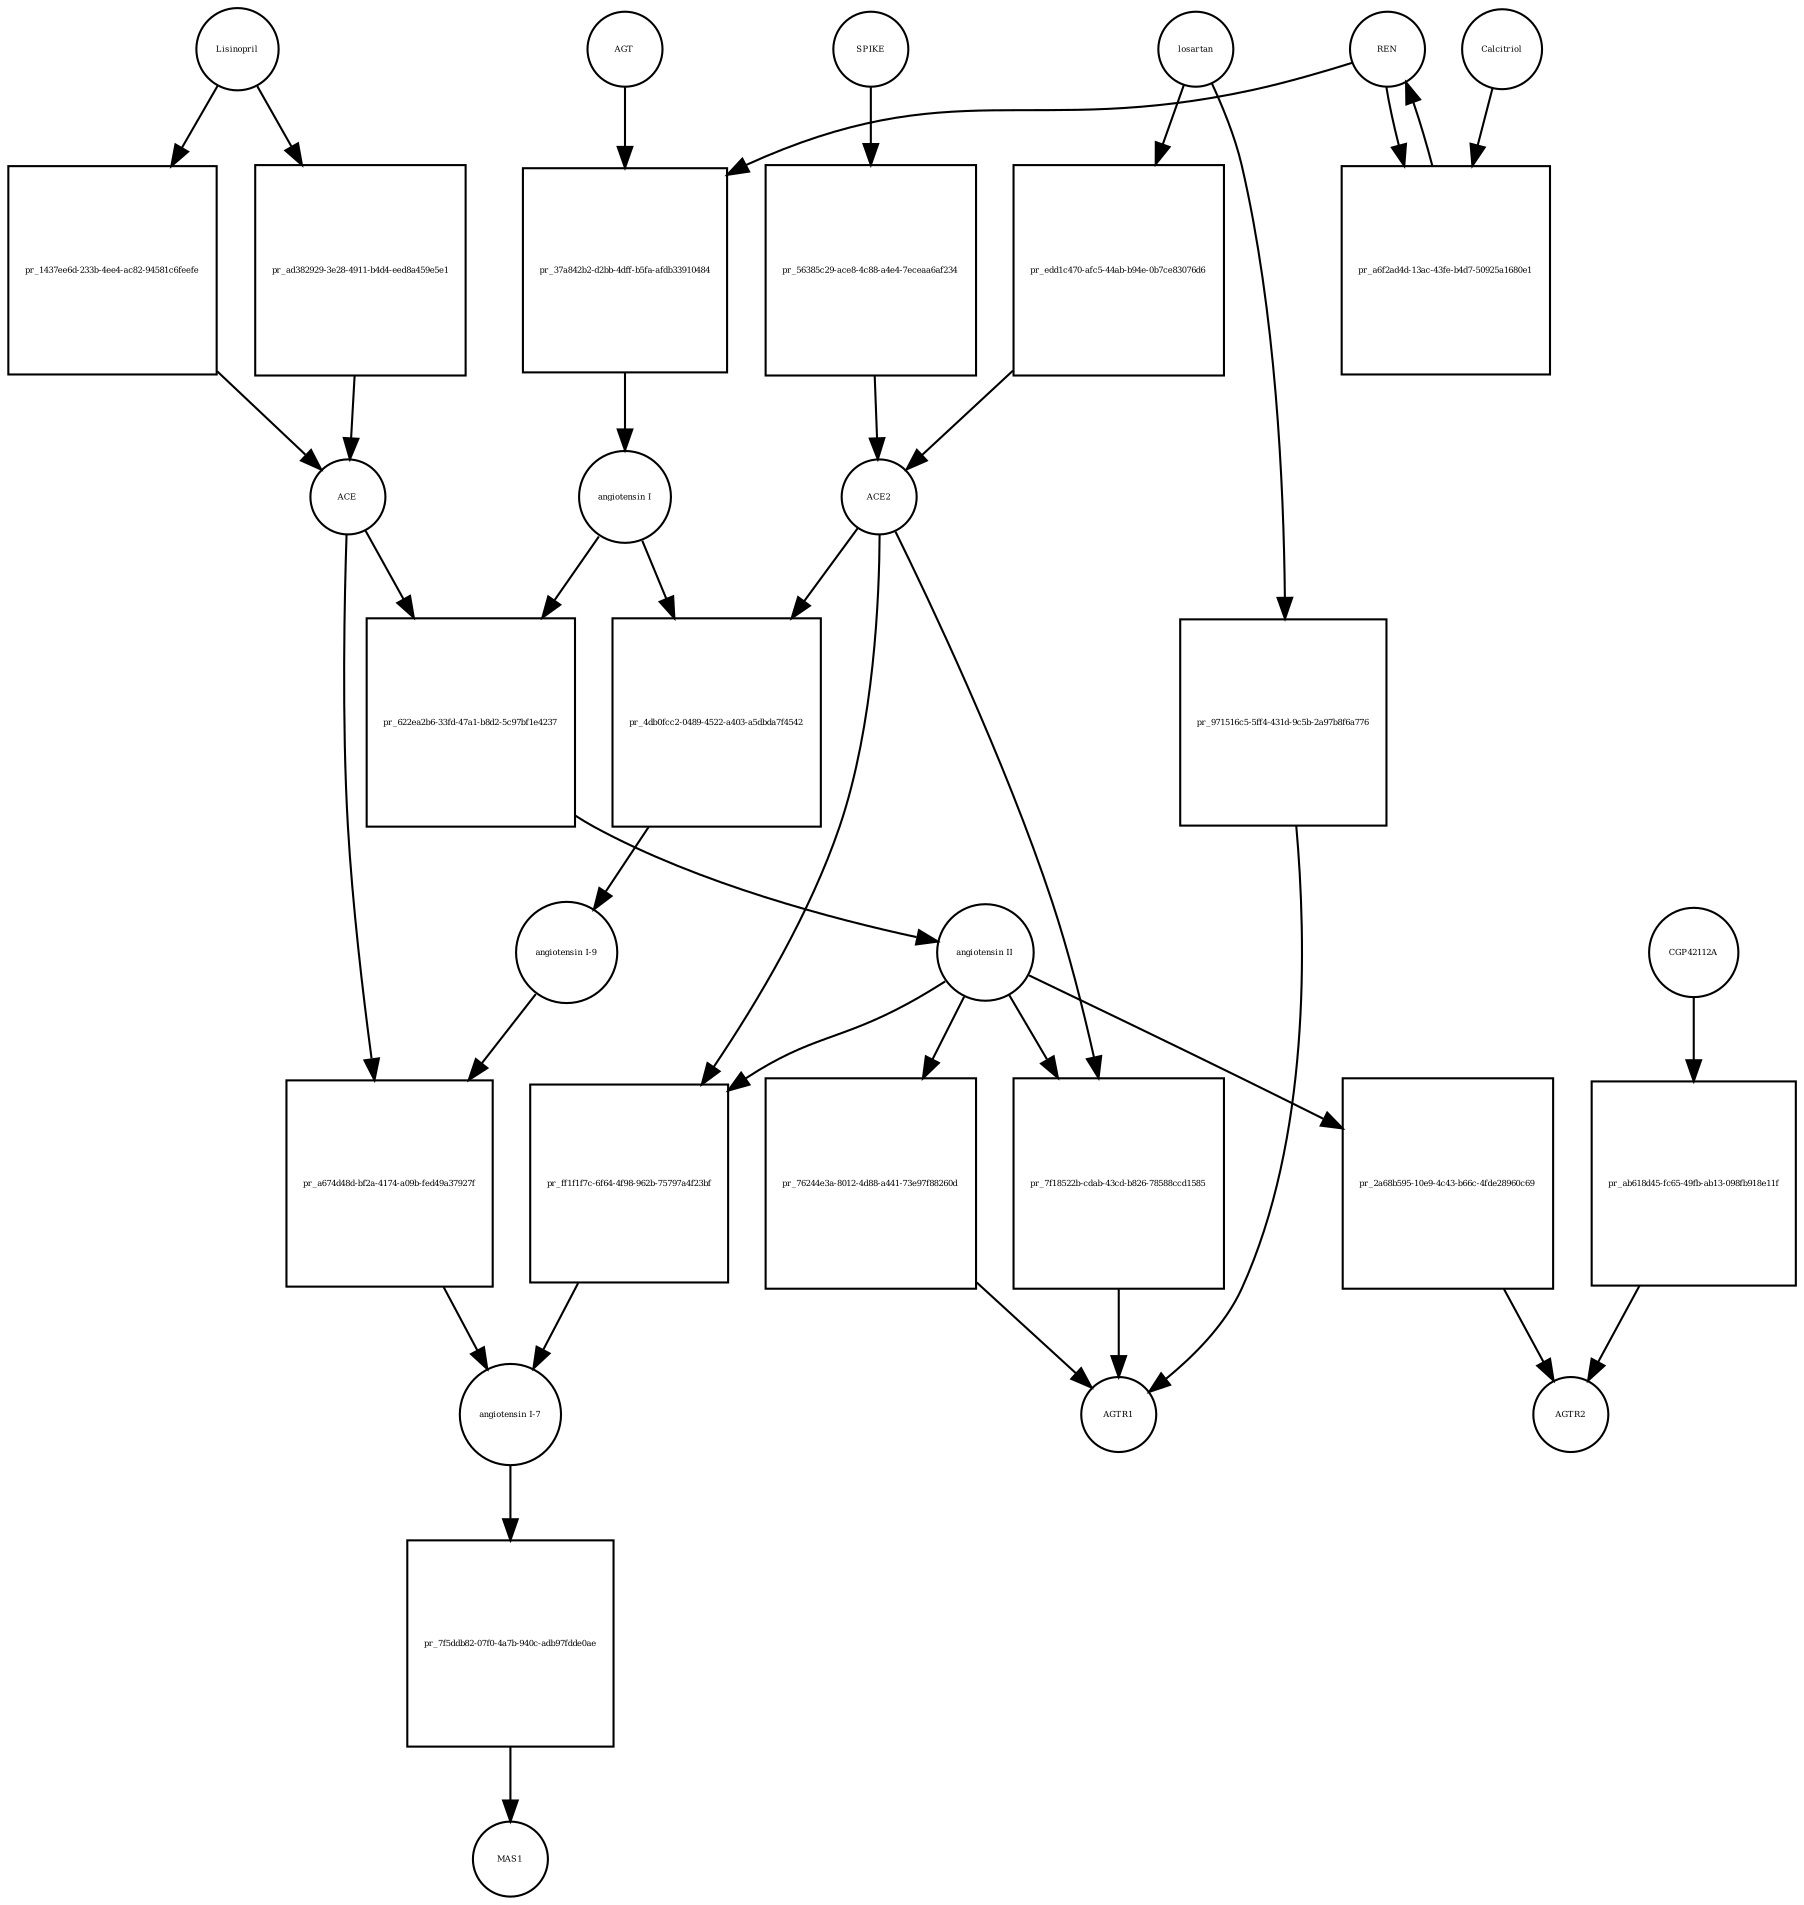 strict digraph  {
AGT [annotation="", bipartite=0, cls=macromolecule, fontsize=4, label=AGT, shape=circle];
"pr_37a842b2-d2bb-4dff-b5fa-afdb33910484" [annotation="", bipartite=1, cls=process, fontsize=4, label="pr_37a842b2-d2bb-4dff-b5fa-afdb33910484", shape=square];
"angiotensin I" [annotation="", bipartite=0, cls="simple chemical", fontsize=4, label="angiotensin I", shape=circle];
REN [annotation="", bipartite=0, cls=macromolecule, fontsize=4, label=REN, shape=circle];
"pr_622ea2b6-33fd-47a1-b8d2-5c97bf1e4237" [annotation="", bipartite=1, cls=process, fontsize=4, label="pr_622ea2b6-33fd-47a1-b8d2-5c97bf1e4237", shape=square];
"angiotensin II" [annotation="", bipartite=0, cls="simple chemical", fontsize=4, label="angiotensin II", shape=circle];
ACE [annotation="", bipartite=0, cls=macromolecule, fontsize=4, label=ACE, shape=circle];
"pr_4db0fcc2-0489-4522-a403-a5dbda7f4542" [annotation="", bipartite=1, cls=process, fontsize=4, label="pr_4db0fcc2-0489-4522-a403-a5dbda7f4542", shape=square];
"angiotensin I-9" [annotation="", bipartite=0, cls="simple chemical", fontsize=4, label="angiotensin I-9", shape=circle];
ACE2 [annotation="", bipartite=0, cls=macromolecule, fontsize=4, label=ACE2, shape=circle];
"pr_a674d48d-bf2a-4174-a09b-fed49a37927f" [annotation="", bipartite=1, cls=process, fontsize=4, label="pr_a674d48d-bf2a-4174-a09b-fed49a37927f", shape=square];
"angiotensin I-7" [annotation="", bipartite=0, cls="simple chemical", fontsize=4, label="angiotensin I-7", shape=circle];
"pr_ff1f1f7c-6f64-4f98-962b-75797a4f23bf" [annotation="", bipartite=1, cls=process, fontsize=4, label="pr_ff1f1f7c-6f64-4f98-962b-75797a4f23bf", shape=square];
SPIKE [annotation="", bipartite=0, cls=macromolecule, fontsize=4, label=SPIKE, shape=circle];
"pr_56385c29-ace8-4c88-a4e4-7eceaa6af234" [annotation="", bipartite=1, cls=process, fontsize=4, label="pr_56385c29-ace8-4c88-a4e4-7eceaa6af234", shape=square];
Lisinopril [annotation="", bipartite=0, cls="simple chemical", fontsize=4, label=Lisinopril, shape=circle];
"pr_1437ee6d-233b-4ee4-ac82-94581c6feefe" [annotation="", bipartite=1, cls=process, fontsize=4, label="pr_1437ee6d-233b-4ee4-ac82-94581c6feefe", shape=square];
"pr_76244e3a-8012-4d88-a441-73e97f88260d" [annotation="", bipartite=1, cls=process, fontsize=4, label="pr_76244e3a-8012-4d88-a441-73e97f88260d", shape=square];
AGTR1 [annotation="", bipartite=0, cls=macromolecule, fontsize=4, label=AGTR1, shape=circle];
"pr_2a68b595-10e9-4c43-b66c-4fde28960c69" [annotation="", bipartite=1, cls=process, fontsize=4, label="pr_2a68b595-10e9-4c43-b66c-4fde28960c69", shape=square];
AGTR2 [annotation="", bipartite=0, cls=macromolecule, fontsize=4, label=AGTR2, shape=circle];
"pr_7f5ddb82-07f0-4a7b-940c-adb97fdde0ae" [annotation="", bipartite=1, cls=process, fontsize=4, label="pr_7f5ddb82-07f0-4a7b-940c-adb97fdde0ae", shape=square];
MAS1 [annotation="", bipartite=0, cls=macromolecule, fontsize=4, label=MAS1, shape=circle];
losartan [annotation="", bipartite=0, cls="simple chemical", fontsize=4, label=losartan, shape=circle];
"pr_971516c5-5ff4-431d-9c5b-2a97b8f6a776" [annotation="", bipartite=1, cls=process, fontsize=4, label="pr_971516c5-5ff4-431d-9c5b-2a97b8f6a776", shape=square];
"pr_a6f2ad4d-13ac-43fe-b4d7-50925a1680e1" [annotation="", bipartite=1, cls=process, fontsize=4, label="pr_a6f2ad4d-13ac-43fe-b4d7-50925a1680e1", shape=square];
Calcitriol [annotation="", bipartite=0, cls="simple chemical", fontsize=4, label=Calcitriol, shape=circle];
"pr_ad382929-3e28-4911-b4d4-eed8a459e5e1" [annotation="", bipartite=1, cls=process, fontsize=4, label="pr_ad382929-3e28-4911-b4d4-eed8a459e5e1", shape=square];
"pr_7f18522b-cdab-43cd-b826-78588ccd1585" [annotation="", bipartite=1, cls=process, fontsize=4, label="pr_7f18522b-cdab-43cd-b826-78588ccd1585", shape=square];
CGP42112A [annotation="", bipartite=0, cls="simple chemical", fontsize=4, label=CGP42112A, shape=circle];
"pr_ab618d45-fc65-49fb-ab13-098fb918e11f" [annotation="", bipartite=1, cls=process, fontsize=4, label="pr_ab618d45-fc65-49fb-ab13-098fb918e11f", shape=square];
"pr_edd1c470-afc5-44ab-b94e-0b7ce83076d6" [annotation="", bipartite=1, cls=process, fontsize=4, label="pr_edd1c470-afc5-44ab-b94e-0b7ce83076d6", shape=square];
AGT -> "pr_37a842b2-d2bb-4dff-b5fa-afdb33910484"  [annotation="", interaction_type=consumption];
"pr_37a842b2-d2bb-4dff-b5fa-afdb33910484" -> "angiotensin I"  [annotation="", interaction_type=production];
"angiotensin I" -> "pr_622ea2b6-33fd-47a1-b8d2-5c97bf1e4237"  [annotation="", interaction_type=consumption];
"angiotensin I" -> "pr_4db0fcc2-0489-4522-a403-a5dbda7f4542"  [annotation="", interaction_type=consumption];
REN -> "pr_37a842b2-d2bb-4dff-b5fa-afdb33910484"  [annotation="", interaction_type=catalysis];
REN -> "pr_a6f2ad4d-13ac-43fe-b4d7-50925a1680e1"  [annotation="", interaction_type=consumption];
"pr_622ea2b6-33fd-47a1-b8d2-5c97bf1e4237" -> "angiotensin II"  [annotation="", interaction_type=production];
"angiotensin II" -> "pr_ff1f1f7c-6f64-4f98-962b-75797a4f23bf"  [annotation="", interaction_type=consumption];
"angiotensin II" -> "pr_76244e3a-8012-4d88-a441-73e97f88260d"  [annotation="", interaction_type=consumption];
"angiotensin II" -> "pr_2a68b595-10e9-4c43-b66c-4fde28960c69"  [annotation="", interaction_type=consumption];
"angiotensin II" -> "pr_7f18522b-cdab-43cd-b826-78588ccd1585"  [annotation="", interaction_type=modulation];
ACE -> "pr_622ea2b6-33fd-47a1-b8d2-5c97bf1e4237"  [annotation="", interaction_type=catalysis];
ACE -> "pr_a674d48d-bf2a-4174-a09b-fed49a37927f"  [annotation="", interaction_type=catalysis];
"pr_4db0fcc2-0489-4522-a403-a5dbda7f4542" -> "angiotensin I-9"  [annotation="", interaction_type=production];
"angiotensin I-9" -> "pr_a674d48d-bf2a-4174-a09b-fed49a37927f"  [annotation="", interaction_type=consumption];
ACE2 -> "pr_4db0fcc2-0489-4522-a403-a5dbda7f4542"  [annotation="", interaction_type=catalysis];
ACE2 -> "pr_ff1f1f7c-6f64-4f98-962b-75797a4f23bf"  [annotation="", interaction_type=catalysis];
ACE2 -> "pr_7f18522b-cdab-43cd-b826-78588ccd1585"  [annotation="", interaction_type=consumption];
"pr_a674d48d-bf2a-4174-a09b-fed49a37927f" -> "angiotensin I-7"  [annotation="", interaction_type=production];
"angiotensin I-7" -> "pr_7f5ddb82-07f0-4a7b-940c-adb97fdde0ae"  [annotation="", interaction_type=consumption];
"pr_ff1f1f7c-6f64-4f98-962b-75797a4f23bf" -> "angiotensin I-7"  [annotation="", interaction_type=production];
SPIKE -> "pr_56385c29-ace8-4c88-a4e4-7eceaa6af234"  [annotation="", interaction_type=consumption];
"pr_56385c29-ace8-4c88-a4e4-7eceaa6af234" -> ACE2  [annotation="", interaction_type=production];
Lisinopril -> "pr_1437ee6d-233b-4ee4-ac82-94581c6feefe"  [annotation="", interaction_type=consumption];
Lisinopril -> "pr_ad382929-3e28-4911-b4d4-eed8a459e5e1"  [annotation="", interaction_type=consumption];
"pr_1437ee6d-233b-4ee4-ac82-94581c6feefe" -> ACE  [annotation="", interaction_type=production];
"pr_76244e3a-8012-4d88-a441-73e97f88260d" -> AGTR1  [annotation="", interaction_type=production];
"pr_2a68b595-10e9-4c43-b66c-4fde28960c69" -> AGTR2  [annotation="", interaction_type=production];
"pr_7f5ddb82-07f0-4a7b-940c-adb97fdde0ae" -> MAS1  [annotation="", interaction_type=production];
losartan -> "pr_971516c5-5ff4-431d-9c5b-2a97b8f6a776"  [annotation="", interaction_type=consumption];
losartan -> "pr_edd1c470-afc5-44ab-b94e-0b7ce83076d6"  [annotation="", interaction_type=consumption];
"pr_971516c5-5ff4-431d-9c5b-2a97b8f6a776" -> AGTR1  [annotation="", interaction_type=production];
"pr_a6f2ad4d-13ac-43fe-b4d7-50925a1680e1" -> REN  [annotation="", interaction_type=production];
Calcitriol -> "pr_a6f2ad4d-13ac-43fe-b4d7-50925a1680e1"  [annotation="", interaction_type=inhibition];
"pr_ad382929-3e28-4911-b4d4-eed8a459e5e1" -> ACE  [annotation="", interaction_type=production];
"pr_7f18522b-cdab-43cd-b826-78588ccd1585" -> AGTR1  [annotation="", interaction_type=production];
CGP42112A -> "pr_ab618d45-fc65-49fb-ab13-098fb918e11f"  [annotation="", interaction_type=consumption];
"pr_ab618d45-fc65-49fb-ab13-098fb918e11f" -> AGTR2  [annotation="", interaction_type=production];
"pr_edd1c470-afc5-44ab-b94e-0b7ce83076d6" -> ACE2  [annotation="", interaction_type=production];
}
